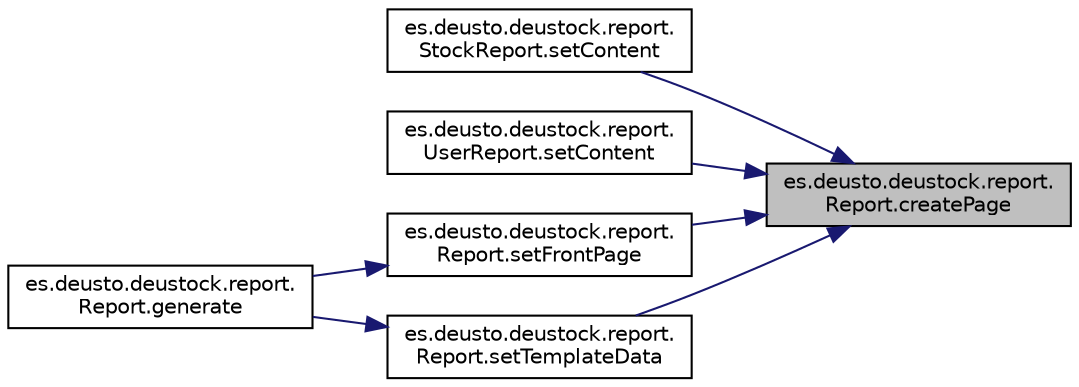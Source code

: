 digraph "es.deusto.deustock.report.Report.createPage"
{
 // LATEX_PDF_SIZE
  edge [fontname="Helvetica",fontsize="10",labelfontname="Helvetica",labelfontsize="10"];
  node [fontname="Helvetica",fontsize="10",shape=record];
  rankdir="RL";
  Node1 [label="es.deusto.deustock.report.\lReport.createPage",height=0.2,width=0.4,color="black", fillcolor="grey75", style="filled", fontcolor="black",tooltip=" "];
  Node1 -> Node2 [dir="back",color="midnightblue",fontsize="10",style="solid",fontname="Helvetica"];
  Node2 [label="es.deusto.deustock.report.\lStockReport.setContent",height=0.2,width=0.4,color="black", fillcolor="white", style="filled",URL="$classes_1_1deusto_1_1deustock_1_1report_1_1_stock_report.html#a525c66393fa927dce448267a45ff302c",tooltip=" "];
  Node1 -> Node3 [dir="back",color="midnightblue",fontsize="10",style="solid",fontname="Helvetica"];
  Node3 [label="es.deusto.deustock.report.\lUserReport.setContent",height=0.2,width=0.4,color="black", fillcolor="white", style="filled",URL="$classes_1_1deusto_1_1deustock_1_1report_1_1_user_report.html#acfa8cf08873371e84edf6aeeaca6353c",tooltip=" "];
  Node1 -> Node4 [dir="back",color="midnightblue",fontsize="10",style="solid",fontname="Helvetica"];
  Node4 [label="es.deusto.deustock.report.\lReport.setFrontPage",height=0.2,width=0.4,color="black", fillcolor="white", style="filled",URL="$classes_1_1deusto_1_1deustock_1_1report_1_1_report.html#a4b29a5e50e33aa6edfc22374f0e12fef",tooltip=" "];
  Node4 -> Node5 [dir="back",color="midnightblue",fontsize="10",style="solid",fontname="Helvetica"];
  Node5 [label="es.deusto.deustock.report.\lReport.generate",height=0.2,width=0.4,color="black", fillcolor="white", style="filled",URL="$classes_1_1deusto_1_1deustock_1_1report_1_1_report.html#a3004a7b079a707ad7be05bcab480114f",tooltip=" "];
  Node1 -> Node6 [dir="back",color="midnightblue",fontsize="10",style="solid",fontname="Helvetica"];
  Node6 [label="es.deusto.deustock.report.\lReport.setTemplateData",height=0.2,width=0.4,color="black", fillcolor="white", style="filled",URL="$classes_1_1deusto_1_1deustock_1_1report_1_1_report.html#aa730e860acf2020e711fd4d2ea61a703",tooltip=" "];
  Node6 -> Node5 [dir="back",color="midnightblue",fontsize="10",style="solid",fontname="Helvetica"];
}
